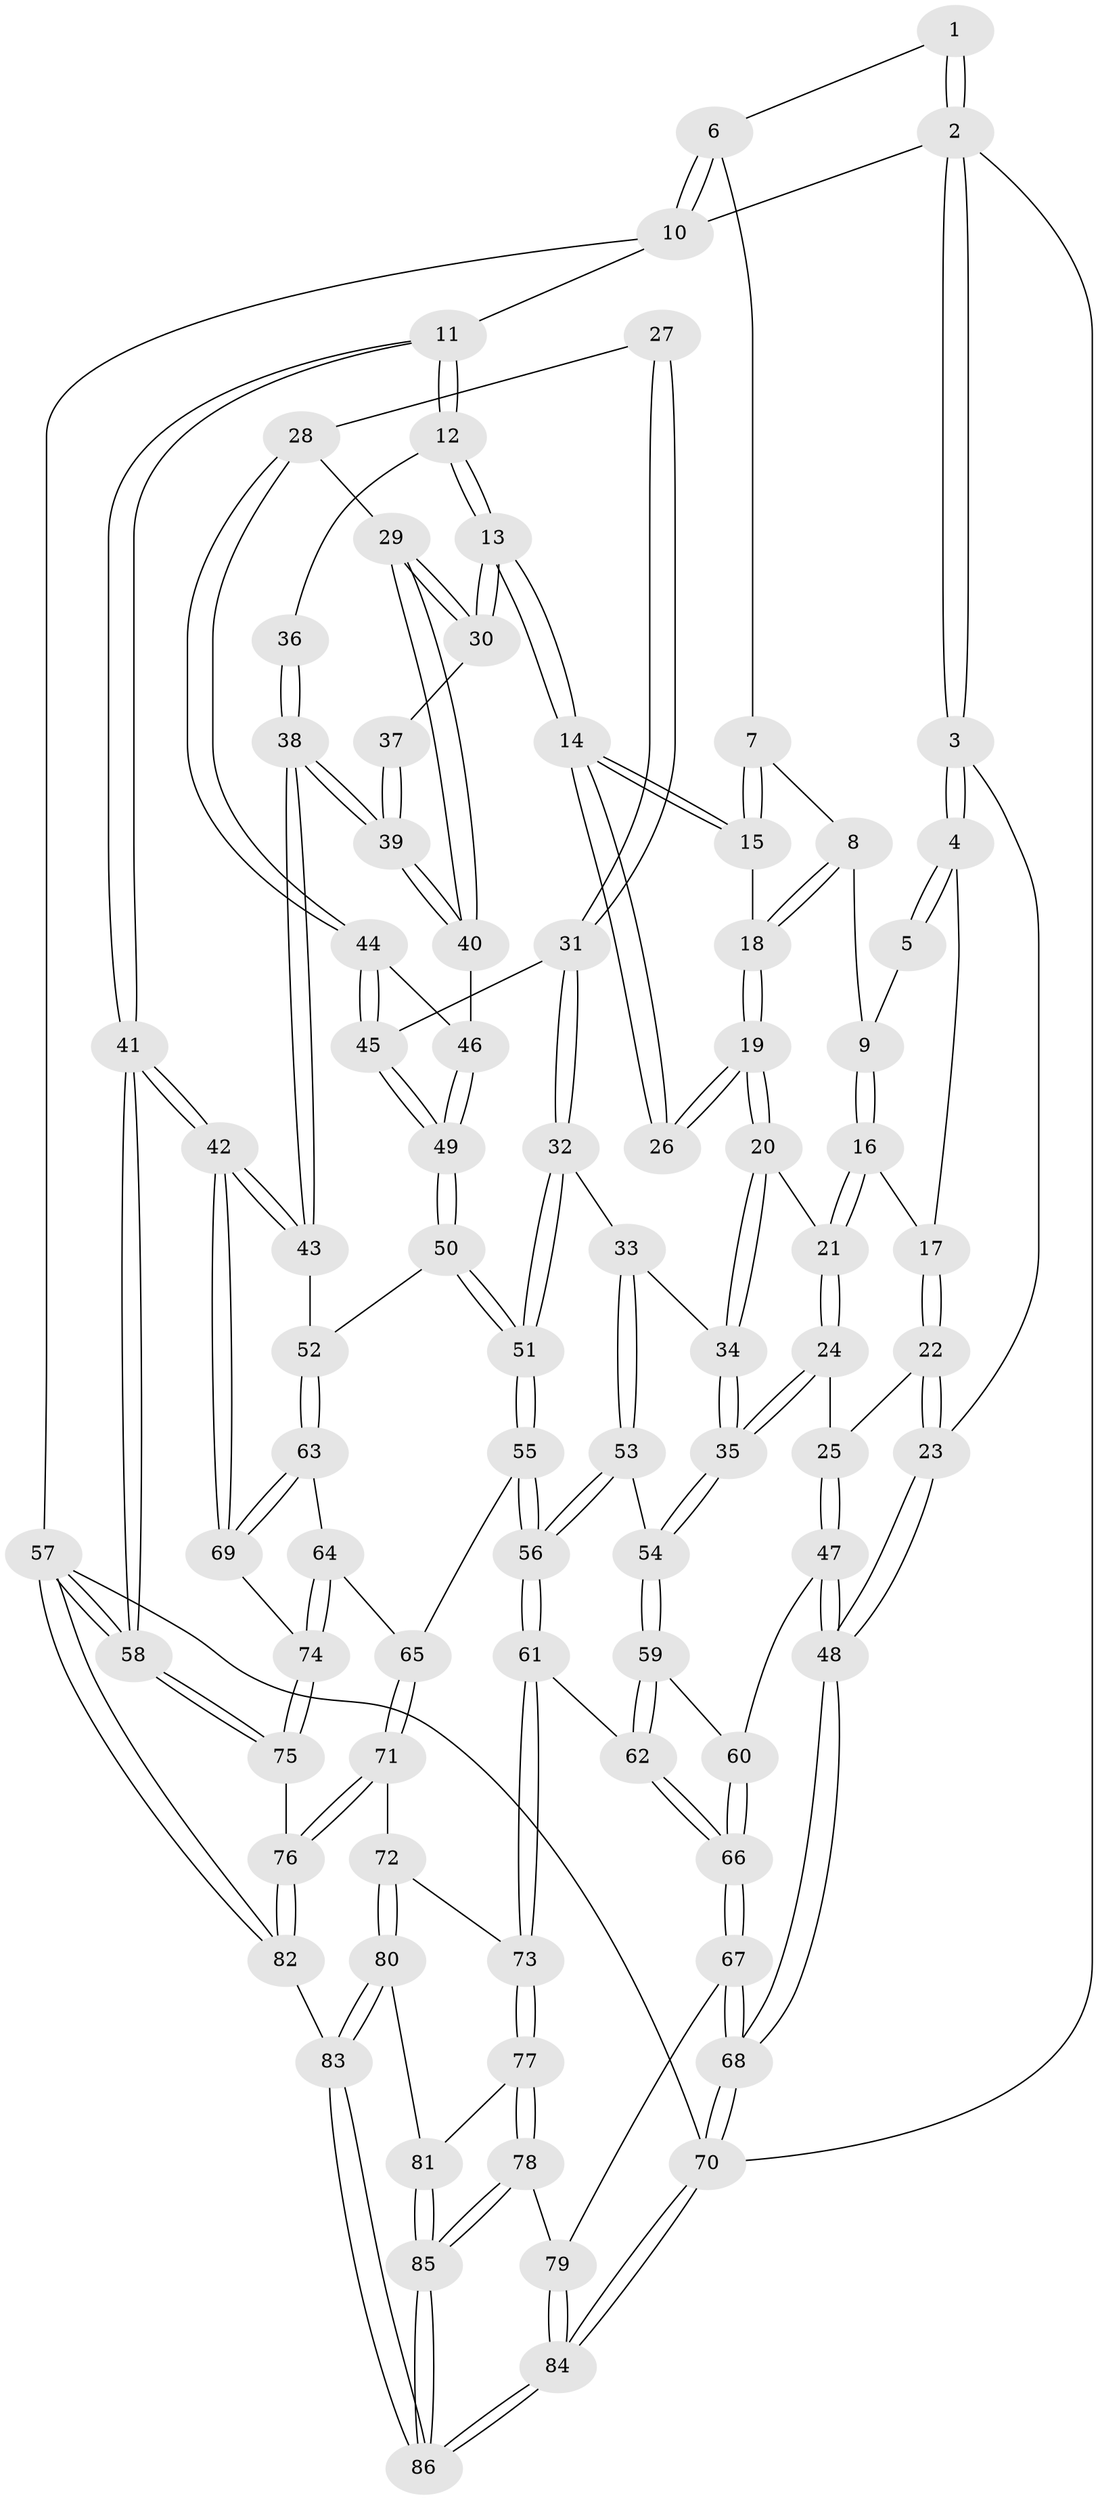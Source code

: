 // Generated by graph-tools (version 1.1) at 2025/27/03/15/25 16:27:56]
// undirected, 86 vertices, 212 edges
graph export_dot {
graph [start="1"]
  node [color=gray90,style=filled];
  1 [pos="+0.30707731178574+0"];
  2 [pos="+0+0"];
  3 [pos="+0+0.01840748749241381"];
  4 [pos="+0.095556135553768+0.17316088246530897"];
  5 [pos="+0.29985563656235364+0"];
  6 [pos="+0.7153455592096145+0"];
  7 [pos="+0.633109126643113+0.04952335469174904"];
  8 [pos="+0.39415006834985866+0.1583806491916905"];
  9 [pos="+0.3486727681330002+0.14503438481904543"];
  10 [pos="+1+0"];
  11 [pos="+1+0.14181094724763807"];
  12 [pos="+0.9977873837389735+0.2339221608840355"];
  13 [pos="+0.6708245579989249+0.24617085345809417"];
  14 [pos="+0.6664512480052467+0.23955546734498073"];
  15 [pos="+0.6623619747419908+0.22885072465906547"];
  16 [pos="+0.25572148330657174+0.2021537372275888"];
  17 [pos="+0.14532949798155936+0.20781683602117304"];
  18 [pos="+0.43547827924865823+0.25205313570497895"];
  19 [pos="+0.43783234903846024+0.31015357024333406"];
  20 [pos="+0.42737013462127366+0.324926079739307"];
  21 [pos="+0.3015646027984806+0.3089321539988033"];
  22 [pos="+0.1478614636934947+0.3380039553783568"];
  23 [pos="+0+0.473858607903973"];
  24 [pos="+0.26990333198124433+0.4756146375171418"];
  25 [pos="+0.17524608130024527+0.39255911223838064"];
  26 [pos="+0.49301721820528893+0.32332767728019673"];
  27 [pos="+0.5097347697725688+0.34455022647141065"];
  28 [pos="+0.633940849776839+0.37421054939672527"];
  29 [pos="+0.663191801834777+0.34425959074471274"];
  30 [pos="+0.6747463116412414+0.3013011189379502"];
  31 [pos="+0.5308671955058347+0.46409129347488026"];
  32 [pos="+0.48147932853886993+0.4819642833029831"];
  33 [pos="+0.47915573171652004+0.48124763962035877"];
  34 [pos="+0.426363624819671+0.3301466482461743"];
  35 [pos="+0.2718586012648704+0.4793250769516753"];
  36 [pos="+0.9299167186590985+0.29946748592250905"];
  37 [pos="+0.8050148443350493+0.3638505760769407"];
  38 [pos="+0.8174757412492197+0.5238403494974432"];
  39 [pos="+0.8171664805276468+0.5234318809044871"];
  40 [pos="+0.757978896512267+0.4791464079052044"];
  41 [pos="+1+0.71179482265976"];
  42 [pos="+1+0.6975008840810502"];
  43 [pos="+0.8358178208101426+0.5690960914310429"];
  44 [pos="+0.6296835645866852+0.38056222858590527"];
  45 [pos="+0.5568791087721059+0.46142612286092455"];
  46 [pos="+0.6714150895746884+0.4883583552374029"];
  47 [pos="+0+0.5085056895787172"];
  48 [pos="+0+0.47756279216607816"];
  49 [pos="+0.6161767159996041+0.5272902783797426"];
  50 [pos="+0.6342259977370075+0.5809028795588331"];
  51 [pos="+0.5041406785528116+0.6327940630329575"];
  52 [pos="+0.6808087489958873+0.6095486963573027"];
  53 [pos="+0.34794576448073006+0.502527986664236"];
  54 [pos="+0.2719035064260611+0.4795343778926571"];
  55 [pos="+0.4866147116797915+0.6695439972470724"];
  56 [pos="+0.431060479131315+0.6966540567844345"];
  57 [pos="+1+1"];
  58 [pos="+1+0.8203471835889726"];
  59 [pos="+0.23368822623447263+0.5381341477863033"];
  60 [pos="+0.16279778314173748+0.5887465889780158"];
  61 [pos="+0.38562184657774046+0.7494785367217524"];
  62 [pos="+0.3764576525721266+0.7475373254184287"];
  63 [pos="+0.657242273563853+0.6865739893562254"];
  64 [pos="+0.6333384776436458+0.7210474064616679"];
  65 [pos="+0.5820792088706218+0.7239287897608003"];
  66 [pos="+0.13235015633292663+0.7826978965826851"];
  67 [pos="+0.11632203504995396+0.8002921754758721"];
  68 [pos="+0+0.7648603518434731"];
  69 [pos="+0.8226839992665699+0.7569278886963385"];
  70 [pos="+0+1"];
  71 [pos="+0.5468620943218596+0.8474958760406722"];
  72 [pos="+0.4456734050372579+0.8280061881552684"];
  73 [pos="+0.39192220327321187+0.7669292580445994"];
  74 [pos="+0.6912216429724173+0.8236856737324595"];
  75 [pos="+0.6597508993195501+0.9032500489847991"];
  76 [pos="+0.6427408995309388+0.9311456094936341"];
  77 [pos="+0.32418856255179856+0.9010568761448784"];
  78 [pos="+0.17563512012787627+0.8983119011413354"];
  79 [pos="+0.12509526077790611+0.8265767728091038"];
  80 [pos="+0.43284506576202314+1"];
  81 [pos="+0.34493070169849155+0.9461591592632571"];
  82 [pos="+0.6505168272905464+1"];
  83 [pos="+0.5240678565962806+1"];
  84 [pos="+0+1"];
  85 [pos="+0.20661977190082706+1"];
  86 [pos="+0.20553438852212547+1"];
  1 -- 2;
  1 -- 2;
  1 -- 6;
  2 -- 3;
  2 -- 3;
  2 -- 10;
  2 -- 70;
  3 -- 4;
  3 -- 4;
  3 -- 23;
  4 -- 5;
  4 -- 5;
  4 -- 17;
  5 -- 9;
  6 -- 7;
  6 -- 10;
  6 -- 10;
  7 -- 8;
  7 -- 15;
  7 -- 15;
  8 -- 9;
  8 -- 18;
  8 -- 18;
  9 -- 16;
  9 -- 16;
  10 -- 11;
  10 -- 57;
  11 -- 12;
  11 -- 12;
  11 -- 41;
  11 -- 41;
  12 -- 13;
  12 -- 13;
  12 -- 36;
  13 -- 14;
  13 -- 14;
  13 -- 30;
  13 -- 30;
  14 -- 15;
  14 -- 15;
  14 -- 26;
  14 -- 26;
  15 -- 18;
  16 -- 17;
  16 -- 21;
  16 -- 21;
  17 -- 22;
  17 -- 22;
  18 -- 19;
  18 -- 19;
  19 -- 20;
  19 -- 20;
  19 -- 26;
  19 -- 26;
  20 -- 21;
  20 -- 34;
  20 -- 34;
  21 -- 24;
  21 -- 24;
  22 -- 23;
  22 -- 23;
  22 -- 25;
  23 -- 48;
  23 -- 48;
  24 -- 25;
  24 -- 35;
  24 -- 35;
  25 -- 47;
  25 -- 47;
  27 -- 28;
  27 -- 31;
  27 -- 31;
  28 -- 29;
  28 -- 44;
  28 -- 44;
  29 -- 30;
  29 -- 30;
  29 -- 40;
  29 -- 40;
  30 -- 37;
  31 -- 32;
  31 -- 32;
  31 -- 45;
  32 -- 33;
  32 -- 51;
  32 -- 51;
  33 -- 34;
  33 -- 53;
  33 -- 53;
  34 -- 35;
  34 -- 35;
  35 -- 54;
  35 -- 54;
  36 -- 38;
  36 -- 38;
  37 -- 39;
  37 -- 39;
  38 -- 39;
  38 -- 39;
  38 -- 43;
  38 -- 43;
  39 -- 40;
  39 -- 40;
  40 -- 46;
  41 -- 42;
  41 -- 42;
  41 -- 58;
  41 -- 58;
  42 -- 43;
  42 -- 43;
  42 -- 69;
  42 -- 69;
  43 -- 52;
  44 -- 45;
  44 -- 45;
  44 -- 46;
  45 -- 49;
  45 -- 49;
  46 -- 49;
  46 -- 49;
  47 -- 48;
  47 -- 48;
  47 -- 60;
  48 -- 68;
  48 -- 68;
  49 -- 50;
  49 -- 50;
  50 -- 51;
  50 -- 51;
  50 -- 52;
  51 -- 55;
  51 -- 55;
  52 -- 63;
  52 -- 63;
  53 -- 54;
  53 -- 56;
  53 -- 56;
  54 -- 59;
  54 -- 59;
  55 -- 56;
  55 -- 56;
  55 -- 65;
  56 -- 61;
  56 -- 61;
  57 -- 58;
  57 -- 58;
  57 -- 82;
  57 -- 82;
  57 -- 70;
  58 -- 75;
  58 -- 75;
  59 -- 60;
  59 -- 62;
  59 -- 62;
  60 -- 66;
  60 -- 66;
  61 -- 62;
  61 -- 73;
  61 -- 73;
  62 -- 66;
  62 -- 66;
  63 -- 64;
  63 -- 69;
  63 -- 69;
  64 -- 65;
  64 -- 74;
  64 -- 74;
  65 -- 71;
  65 -- 71;
  66 -- 67;
  66 -- 67;
  67 -- 68;
  67 -- 68;
  67 -- 79;
  68 -- 70;
  68 -- 70;
  69 -- 74;
  70 -- 84;
  70 -- 84;
  71 -- 72;
  71 -- 76;
  71 -- 76;
  72 -- 73;
  72 -- 80;
  72 -- 80;
  73 -- 77;
  73 -- 77;
  74 -- 75;
  74 -- 75;
  75 -- 76;
  76 -- 82;
  76 -- 82;
  77 -- 78;
  77 -- 78;
  77 -- 81;
  78 -- 79;
  78 -- 85;
  78 -- 85;
  79 -- 84;
  79 -- 84;
  80 -- 81;
  80 -- 83;
  80 -- 83;
  81 -- 85;
  81 -- 85;
  82 -- 83;
  83 -- 86;
  83 -- 86;
  84 -- 86;
  84 -- 86;
  85 -- 86;
  85 -- 86;
}
